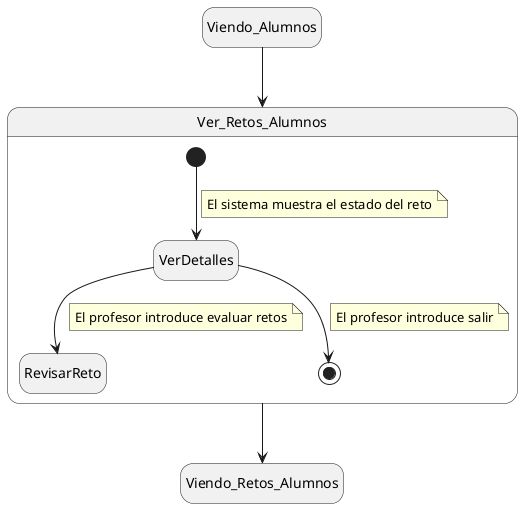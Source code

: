 @startuml Ver_Retos_Alumnos

hide empty description

state Viendo_Alumnos
state Viendo_Retos_Alumnos
state Ver_Retos_Alumnos {
    [*] --> VerDetalles
    note on link
        El sistema muestra el estado del reto
    end note
    VerDetalles --> RevisarReto
    note on link
        El profesor introduce evaluar retos
    end note
    VerDetalles --> [*]
    note on link
        El profesor introduce salir
    end note

}

Viendo_Alumnos --> Ver_Retos_Alumnos
Ver_Retos_Alumnos --> Viendo_Retos_Alumnos

@enduml
